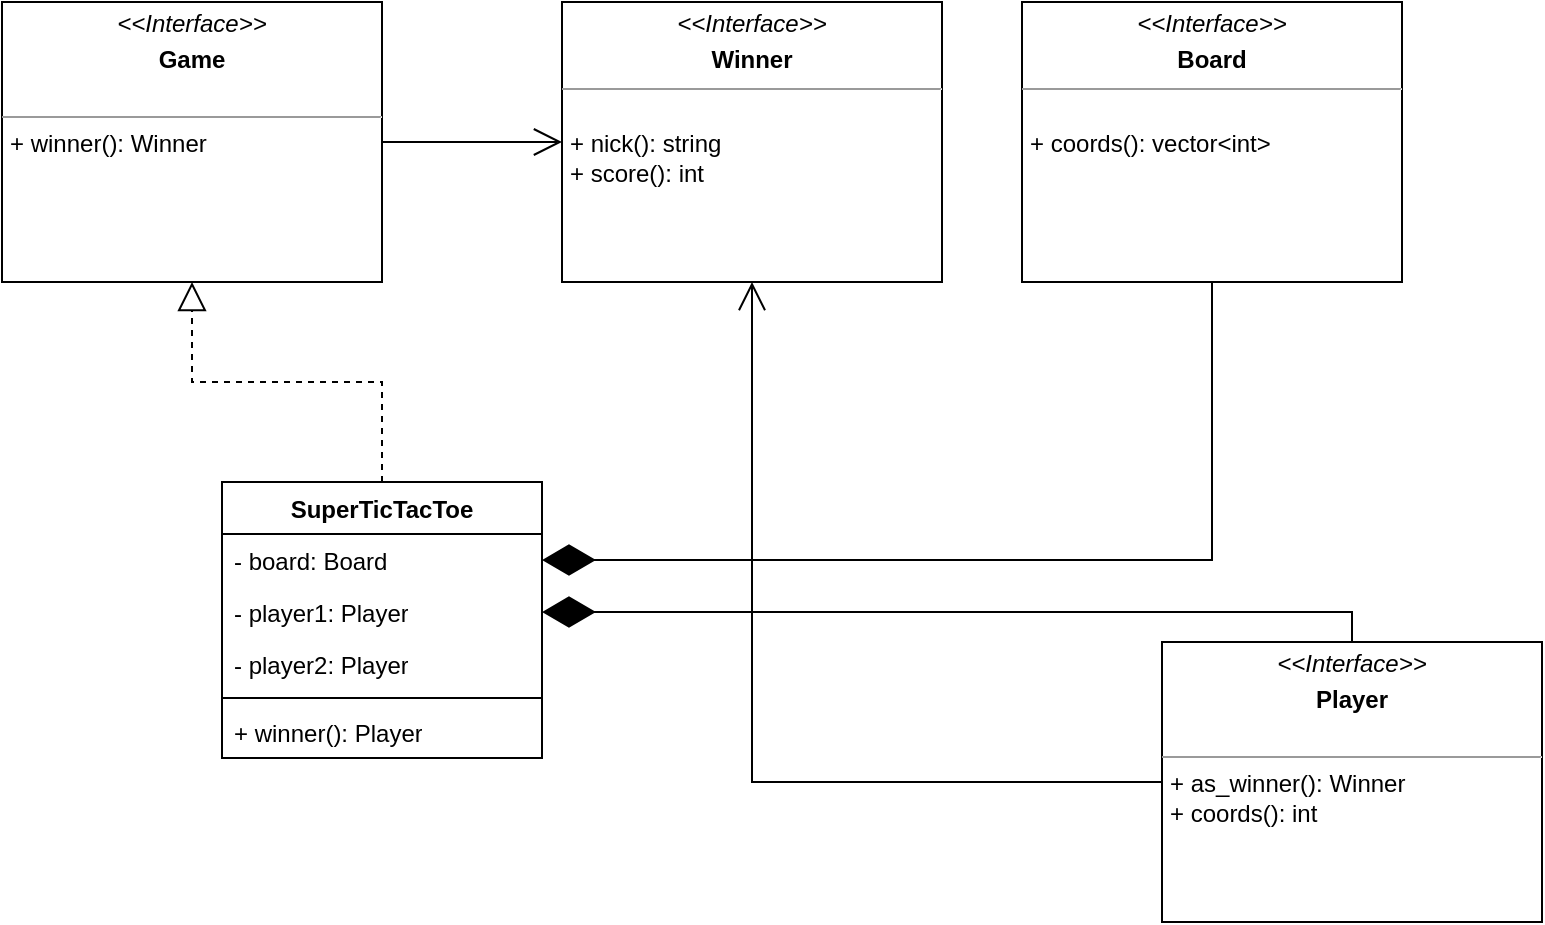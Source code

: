 <mxfile version="23.1.7" type="device">
  <diagram name="Страница — 1" id="lIal_nB76e5OkywDa6Uf">
    <mxGraphModel dx="1050" dy="566" grid="1" gridSize="10" guides="1" tooltips="1" connect="1" arrows="1" fold="1" page="1" pageScale="1" pageWidth="827" pageHeight="1169" math="0" shadow="0">
      <root>
        <mxCell id="0" />
        <mxCell id="1" parent="0" />
        <mxCell id="Z9xVi2nOrY0VSXbJpJgL-9" value="&lt;p style=&quot;margin:0px;margin-top:4px;text-align:center;&quot;&gt;&lt;i&gt;&amp;lt;&amp;lt;Interface&amp;gt;&amp;gt;&lt;/i&gt;&lt;/p&gt;&lt;p style=&quot;margin:0px;margin-top:4px;text-align:center;&quot;&gt;&lt;b&gt;Game&lt;/b&gt;&lt;br&gt;&lt;/p&gt;&lt;br&gt;&lt;hr size=&quot;1&quot;&gt;&lt;p style=&quot;margin:0px;margin-left:4px;&quot;&gt;+ winner(): Winner&lt;br&gt;&lt;/p&gt;" style="verticalAlign=top;align=left;overflow=fill;html=1;whiteSpace=wrap;" vertex="1" parent="1">
          <mxGeometry x="20" y="250" width="190" height="140" as="geometry" />
        </mxCell>
        <mxCell id="Z9xVi2nOrY0VSXbJpJgL-10" value="&lt;p style=&quot;margin:0px;margin-top:4px;text-align:center;&quot;&gt;&lt;i&gt;&amp;lt;&amp;lt;Interface&amp;gt;&amp;gt;&lt;/i&gt;&lt;b&gt;&lt;br&gt;&lt;/b&gt;&lt;/p&gt;&lt;p style=&quot;margin:0px;margin-top:4px;text-align:center;&quot;&gt;&lt;b&gt;Winner&lt;/b&gt;&lt;br&gt;&lt;/p&gt;&lt;hr size=&quot;1&quot;&gt;&lt;br&gt;&lt;p style=&quot;margin:0px;margin-left:4px;&quot;&gt;+ nick(): string&lt;br&gt;+ score(): int&lt;br&gt;&lt;/p&gt;" style="verticalAlign=top;align=left;overflow=fill;html=1;whiteSpace=wrap;" vertex="1" parent="1">
          <mxGeometry x="300" y="250" width="190" height="140" as="geometry" />
        </mxCell>
        <mxCell id="Z9xVi2nOrY0VSXbJpJgL-11" value="" style="endArrow=open;endFill=1;endSize=12;html=1;rounded=0;exitX=1;exitY=0.5;exitDx=0;exitDy=0;entryX=0;entryY=0.5;entryDx=0;entryDy=0;" edge="1" parent="1" source="Z9xVi2nOrY0VSXbJpJgL-9" target="Z9xVi2nOrY0VSXbJpJgL-10">
          <mxGeometry width="160" relative="1" as="geometry">
            <mxPoint x="200" y="490" as="sourcePoint" />
            <mxPoint x="360" y="490" as="targetPoint" />
          </mxGeometry>
        </mxCell>
        <mxCell id="Z9xVi2nOrY0VSXbJpJgL-12" value="&lt;p style=&quot;margin:0px;margin-top:4px;text-align:center;&quot;&gt;&lt;i&gt;&amp;lt;&amp;lt;Interface&amp;gt;&amp;gt;&lt;/i&gt;&lt;b&gt;&lt;br&gt;&lt;/b&gt;&lt;/p&gt;&lt;p style=&quot;margin:0px;margin-top:4px;text-align:center;&quot;&gt;&lt;b&gt;Board&lt;/b&gt;&lt;br&gt;&lt;/p&gt;&lt;hr size=&quot;1&quot;&gt;&lt;br&gt;&lt;p style=&quot;margin:0px;margin-left:4px;&quot;&gt;+ coords(): vector&amp;lt;int&amp;gt;&lt;br&gt;&lt;/p&gt;" style="verticalAlign=top;align=left;overflow=fill;html=1;whiteSpace=wrap;" vertex="1" parent="1">
          <mxGeometry x="530" y="250" width="190" height="140" as="geometry" />
        </mxCell>
        <mxCell id="Z9xVi2nOrY0VSXbJpJgL-13" value="SuperTicTacToe" style="swimlane;fontStyle=1;align=center;verticalAlign=top;childLayout=stackLayout;horizontal=1;startSize=26;horizontalStack=0;resizeParent=1;resizeParentMax=0;resizeLast=0;collapsible=1;marginBottom=0;whiteSpace=wrap;html=1;" vertex="1" parent="1">
          <mxGeometry x="130" y="490" width="160" height="138" as="geometry" />
        </mxCell>
        <mxCell id="Z9xVi2nOrY0VSXbJpJgL-14" value="- board: Board" style="text;strokeColor=none;fillColor=none;align=left;verticalAlign=top;spacingLeft=4;spacingRight=4;overflow=hidden;rotatable=0;points=[[0,0.5],[1,0.5]];portConstraint=eastwest;whiteSpace=wrap;html=1;" vertex="1" parent="Z9xVi2nOrY0VSXbJpJgL-13">
          <mxGeometry y="26" width="160" height="26" as="geometry" />
        </mxCell>
        <mxCell id="Z9xVi2nOrY0VSXbJpJgL-26" value="- player1: Player" style="text;strokeColor=none;fillColor=none;align=left;verticalAlign=top;spacingLeft=4;spacingRight=4;overflow=hidden;rotatable=0;points=[[0,0.5],[1,0.5]];portConstraint=eastwest;whiteSpace=wrap;html=1;" vertex="1" parent="Z9xVi2nOrY0VSXbJpJgL-13">
          <mxGeometry y="52" width="160" height="26" as="geometry" />
        </mxCell>
        <mxCell id="Z9xVi2nOrY0VSXbJpJgL-29" value="- player2: Player" style="text;strokeColor=none;fillColor=none;align=left;verticalAlign=top;spacingLeft=4;spacingRight=4;overflow=hidden;rotatable=0;points=[[0,0.5],[1,0.5]];portConstraint=eastwest;whiteSpace=wrap;html=1;" vertex="1" parent="Z9xVi2nOrY0VSXbJpJgL-13">
          <mxGeometry y="78" width="160" height="26" as="geometry" />
        </mxCell>
        <mxCell id="Z9xVi2nOrY0VSXbJpJgL-15" value="" style="line;strokeWidth=1;fillColor=none;align=left;verticalAlign=middle;spacingTop=-1;spacingLeft=3;spacingRight=3;rotatable=0;labelPosition=right;points=[];portConstraint=eastwest;strokeColor=inherit;" vertex="1" parent="Z9xVi2nOrY0VSXbJpJgL-13">
          <mxGeometry y="104" width="160" height="8" as="geometry" />
        </mxCell>
        <mxCell id="Z9xVi2nOrY0VSXbJpJgL-16" value="+ winner(): Player" style="text;strokeColor=none;fillColor=none;align=left;verticalAlign=top;spacingLeft=4;spacingRight=4;overflow=hidden;rotatable=0;points=[[0,0.5],[1,0.5]];portConstraint=eastwest;whiteSpace=wrap;html=1;" vertex="1" parent="Z9xVi2nOrY0VSXbJpJgL-13">
          <mxGeometry y="112" width="160" height="26" as="geometry" />
        </mxCell>
        <mxCell id="Z9xVi2nOrY0VSXbJpJgL-17" value="" style="endArrow=block;dashed=1;endFill=0;endSize=12;html=1;rounded=0;exitX=0.5;exitY=0;exitDx=0;exitDy=0;entryX=0.5;entryY=1;entryDx=0;entryDy=0;edgeStyle=orthogonalEdgeStyle;" edge="1" parent="1" source="Z9xVi2nOrY0VSXbJpJgL-13" target="Z9xVi2nOrY0VSXbJpJgL-9">
          <mxGeometry width="160" relative="1" as="geometry">
            <mxPoint x="300" y="560" as="sourcePoint" />
            <mxPoint x="460" y="560" as="targetPoint" />
          </mxGeometry>
        </mxCell>
        <mxCell id="Z9xVi2nOrY0VSXbJpJgL-28" value="" style="endArrow=diamondThin;endFill=1;endSize=24;html=1;rounded=0;exitX=0.5;exitY=1;exitDx=0;exitDy=0;entryX=1;entryY=0.5;entryDx=0;entryDy=0;edgeStyle=orthogonalEdgeStyle;" edge="1" parent="1" source="Z9xVi2nOrY0VSXbJpJgL-12" target="Z9xVi2nOrY0VSXbJpJgL-14">
          <mxGeometry width="160" relative="1" as="geometry">
            <mxPoint x="600" y="420" as="sourcePoint" />
            <mxPoint x="760" y="420" as="targetPoint" />
          </mxGeometry>
        </mxCell>
        <mxCell id="Z9xVi2nOrY0VSXbJpJgL-30" value="&lt;p style=&quot;margin:0px;margin-top:4px;text-align:center;&quot;&gt;&lt;i&gt;&amp;lt;&amp;lt;Interface&amp;gt;&amp;gt;&lt;/i&gt;&lt;/p&gt;&lt;p style=&quot;margin:0px;margin-top:4px;text-align:center;&quot;&gt;&lt;b&gt;Player&lt;/b&gt;&lt;br&gt;&lt;/p&gt;&lt;br&gt;&lt;hr size=&quot;1&quot;&gt;&lt;p style=&quot;margin:0px;margin-left:4px;&quot;&gt;+ as_winner(): Winner&lt;br&gt;+ coords(): int&lt;br&gt;&lt;/p&gt;" style="verticalAlign=top;align=left;overflow=fill;html=1;whiteSpace=wrap;" vertex="1" parent="1">
          <mxGeometry x="600" y="570" width="190" height="140" as="geometry" />
        </mxCell>
        <mxCell id="Z9xVi2nOrY0VSXbJpJgL-31" value="" style="endArrow=open;endFill=1;endSize=12;html=1;rounded=0;entryX=0.5;entryY=1;entryDx=0;entryDy=0;edgeStyle=orthogonalEdgeStyle;" edge="1" parent="1" source="Z9xVi2nOrY0VSXbJpJgL-30" target="Z9xVi2nOrY0VSXbJpJgL-10">
          <mxGeometry width="160" relative="1" as="geometry">
            <mxPoint x="330" y="480" as="sourcePoint" />
            <mxPoint x="490" y="480" as="targetPoint" />
          </mxGeometry>
        </mxCell>
        <mxCell id="Z9xVi2nOrY0VSXbJpJgL-32" value="" style="endArrow=diamondThin;endFill=1;endSize=24;html=1;rounded=0;entryX=1;entryY=0.5;entryDx=0;entryDy=0;edgeStyle=orthogonalEdgeStyle;" edge="1" parent="1" source="Z9xVi2nOrY0VSXbJpJgL-30" target="Z9xVi2nOrY0VSXbJpJgL-26">
          <mxGeometry width="160" relative="1" as="geometry">
            <mxPoint x="330" y="480" as="sourcePoint" />
            <mxPoint x="490" y="480" as="targetPoint" />
          </mxGeometry>
        </mxCell>
      </root>
    </mxGraphModel>
  </diagram>
</mxfile>
